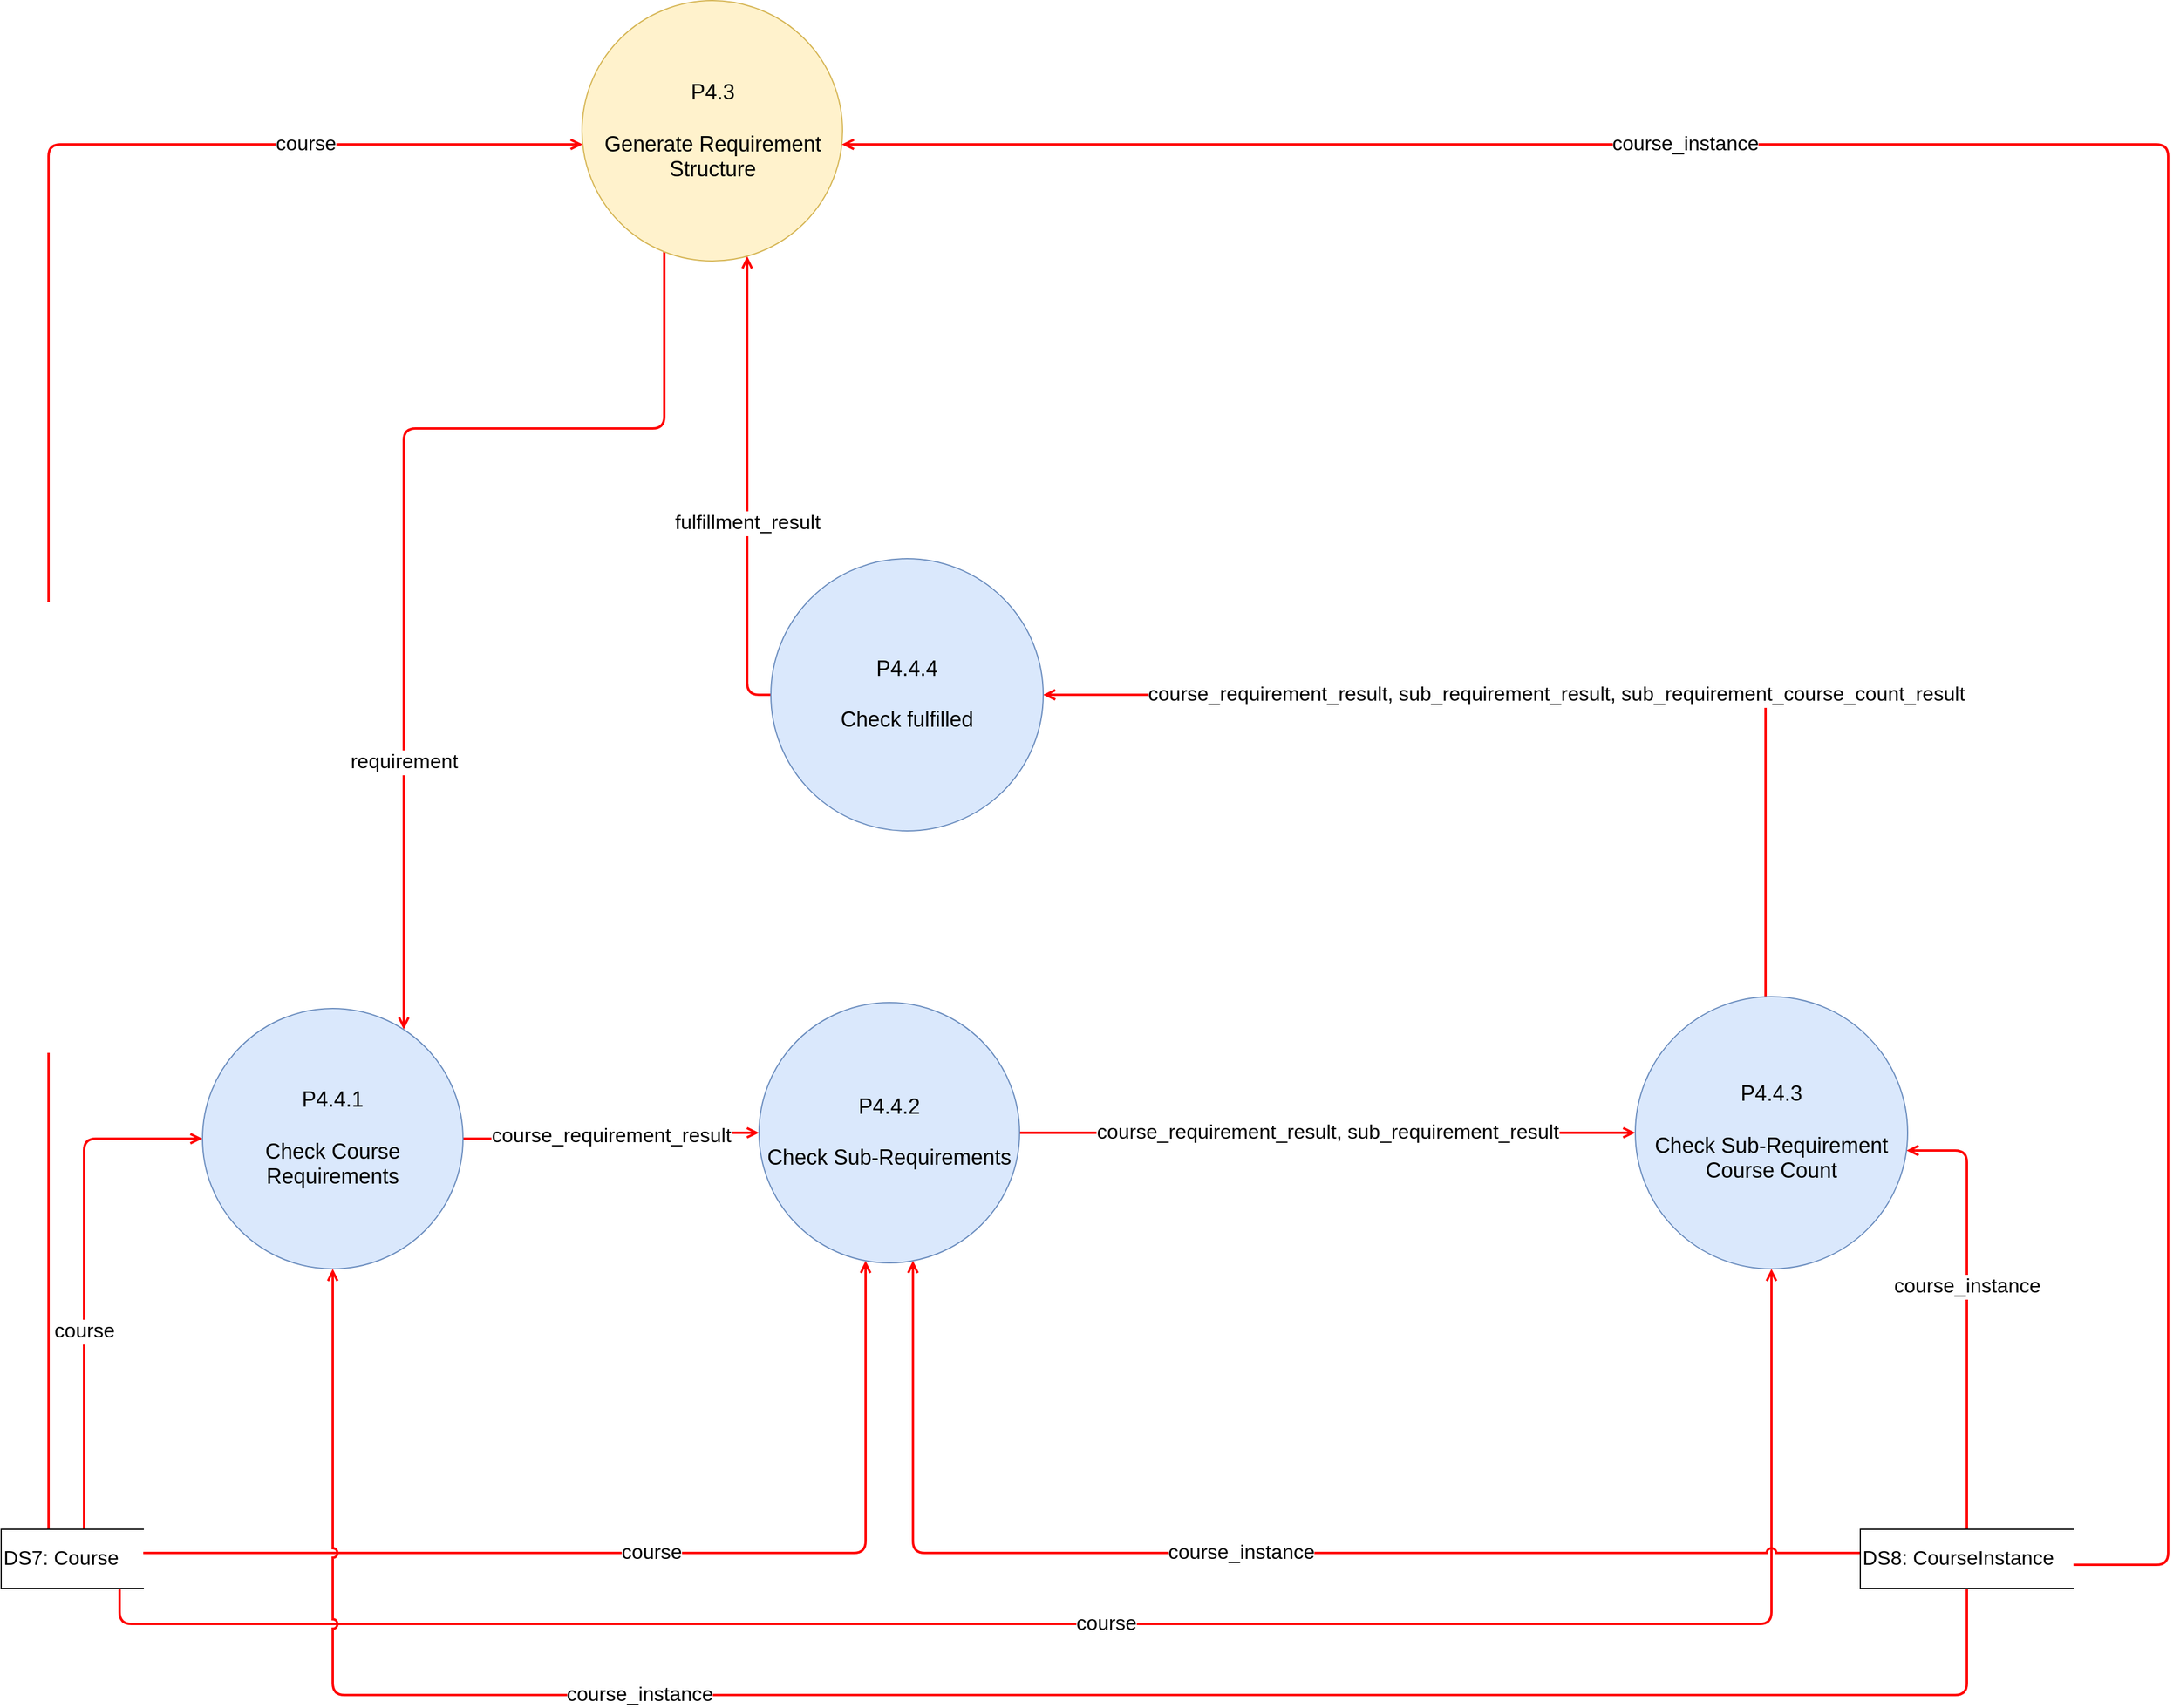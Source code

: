 <?xml version="1.0" encoding="UTF-8"?>
<mxfile compressed="false" version="12.1.7" type="device" pages="1"><diagram id="qxIXQQoXLA4KPB8yL7MM" name="Page-3"><mxGraphModel dx="3615" dy="1408" grid="1" gridSize="10" guides="1" tooltips="1" connect="1" arrows="1" fold="1" page="1" pageScale="1" pageWidth="850" pageHeight="1100" math="0" shadow="0"><root><mxCell id="4MsPIWo7bYqa63KtsmRX-0"/><mxCell id="4MsPIWo7bYqa63KtsmRX-1" parent="4MsPIWo7bYqa63KtsmRX-0"/><mxCell id="ZQEXTbSdKlSMuMzcmTRY-0" value="fulfillment_result" style="edgeStyle=orthogonalEdgeStyle;rounded=1;jumpStyle=arc;orthogonalLoop=1;jettySize=auto;html=1;endArrow=open;endFill=0;strokeColor=#FF0000;strokeWidth=2;fontSize=17;fontColor=#000000;" edge="1" parent="4MsPIWo7bYqa63KtsmRX-1" source="ZQEXTbSdKlSMuMzcmTRY-20" target="ZQEXTbSdKlSMuMzcmTRY-2"><mxGeometry x="-0.309" y="-30" relative="1" as="geometry"><Array as="points"><mxPoint x="240" y="1965"/></Array><mxPoint x="-30" y="-30" as="offset"/><mxPoint x="161" y="1700" as="sourcePoint"/></mxGeometry></mxCell><mxCell id="ZQEXTbSdKlSMuMzcmTRY-1" value="requirement" style="edgeStyle=orthogonalEdgeStyle;rounded=1;jumpStyle=arc;orthogonalLoop=1;jettySize=auto;html=1;endArrow=open;endFill=0;strokeColor=#FF0000;strokeWidth=2;fontSize=17;fontColor=#000000;" edge="1" parent="4MsPIWo7bYqa63KtsmRX-1" source="ZQEXTbSdKlSMuMzcmTRY-2" target="ZQEXTbSdKlSMuMzcmTRY-15"><mxGeometry x="0.485" relative="1" as="geometry"><Array as="points"><mxPoint x="170" y="1740"/><mxPoint x="-50" y="1740"/></Array><mxPoint as="offset"/><mxPoint x="261" y="1680" as="targetPoint"/></mxGeometry></mxCell><mxCell id="ZQEXTbSdKlSMuMzcmTRY-2" value="P4.3&lt;br&gt;&lt;br&gt;Generate Requirement Structure" style="shape=ellipse;html=1;dashed=0;whitespace=wrap;aspect=fixed;perimeter=ellipsePerimeter;fillColor=#fff2cc;strokeColor=#d6b656;fontSize=18;whiteSpace=wrap;" vertex="1" parent="4MsPIWo7bYqa63KtsmRX-1"><mxGeometry x="100.5" y="1378.5" width="220" height="220" as="geometry"/></mxCell><mxCell id="ZQEXTbSdKlSMuMzcmTRY-3" value="course" style="edgeStyle=orthogonalEdgeStyle;rounded=1;jumpStyle=arc;orthogonalLoop=1;jettySize=auto;html=1;endArrow=open;endFill=0;strokeColor=#FF0000;strokeWidth=2;fontSize=17;fontColor=#000000;" edge="1" parent="4MsPIWo7bYqa63KtsmRX-1" source="ZQEXTbSdKlSMuMzcmTRY-7" target="ZQEXTbSdKlSMuMzcmTRY-2"><mxGeometry x="0.711" relative="1" as="geometry"><Array as="points"><mxPoint x="-350" y="1500"/></Array><mxPoint as="offset"/></mxGeometry></mxCell><mxCell id="ZQEXTbSdKlSMuMzcmTRY-4" value="course" style="edgeStyle=orthogonalEdgeStyle;rounded=1;jumpStyle=arc;orthogonalLoop=1;jettySize=auto;html=1;endArrow=open;endFill=0;strokeColor=#FF0000;strokeWidth=2;fontSize=17;fontColor=#000000;" edge="1" parent="4MsPIWo7bYqa63KtsmRX-1" source="ZQEXTbSdKlSMuMzcmTRY-7" target="ZQEXTbSdKlSMuMzcmTRY-15"><mxGeometry x="-0.22" relative="1" as="geometry"><Array as="points"><mxPoint x="-320" y="2340"/></Array><mxPoint as="offset"/><mxPoint x="-140" y="1830" as="targetPoint"/></mxGeometry></mxCell><mxCell id="ZQEXTbSdKlSMuMzcmTRY-5" value="course" style="edgeStyle=orthogonalEdgeStyle;rounded=1;jumpStyle=arc;orthogonalLoop=1;jettySize=auto;html=1;endArrow=open;endFill=0;strokeColor=#FF0000;strokeWidth=2;fontSize=17;fontColor=#000000;" edge="1" parent="4MsPIWo7bYqa63KtsmRX-1" source="ZQEXTbSdKlSMuMzcmTRY-7" target="ZQEXTbSdKlSMuMzcmTRY-17"><mxGeometry relative="1" as="geometry"><Array as="points"><mxPoint x="340" y="2690"/></Array></mxGeometry></mxCell><mxCell id="ZQEXTbSdKlSMuMzcmTRY-6" value="course" style="edgeStyle=orthogonalEdgeStyle;rounded=1;jumpStyle=arc;orthogonalLoop=1;jettySize=auto;html=1;endArrow=open;endFill=0;strokeColor=#FF0000;strokeWidth=2;fontSize=17;fontColor=#000000;" edge="1" parent="4MsPIWo7bYqa63KtsmRX-1" source="ZQEXTbSdKlSMuMzcmTRY-7" target="ZQEXTbSdKlSMuMzcmTRY-19"><mxGeometry relative="1" as="geometry"><Array as="points"><mxPoint x="-290" y="2750"/><mxPoint x="1105" y="2750"/></Array></mxGeometry></mxCell><mxCell id="ZQEXTbSdKlSMuMzcmTRY-7" value="&lt;font color=&quot;#000000&quot; style=&quot;font-size: 17px&quot;&gt;DS7: Course&lt;/font&gt;" style="html=1;dashed=0;whitespace=wrap;shape=partialRectangle;right=0;fillColor=none;fontColor=#FF0000;align=left;fontSize=17;" vertex="1" parent="4MsPIWo7bYqa63KtsmRX-1"><mxGeometry x="-390" y="2670" width="120" height="50" as="geometry"/></mxCell><mxCell id="ZQEXTbSdKlSMuMzcmTRY-8" value="course_instance" style="edgeStyle=orthogonalEdgeStyle;rounded=1;jumpStyle=arc;orthogonalLoop=1;jettySize=auto;html=1;endArrow=open;endFill=0;strokeColor=#FF0000;strokeWidth=2;fontSize=17;fontColor=#000000;" edge="1" parent="4MsPIWo7bYqa63KtsmRX-1" source="ZQEXTbSdKlSMuMzcmTRY-13" target="ZQEXTbSdKlSMuMzcmTRY-15"><mxGeometry x="0.324" relative="1" as="geometry"><Array as="points"><mxPoint x="1270" y="2810"/><mxPoint x="-110" y="2810"/></Array><mxPoint as="offset"/><mxPoint x="380" y="1809" as="targetPoint"/></mxGeometry></mxCell><mxCell id="ZQEXTbSdKlSMuMzcmTRY-9" value="course_instance" style="edgeStyle=orthogonalEdgeStyle;rounded=1;jumpStyle=arc;orthogonalLoop=1;jettySize=auto;html=1;endArrow=open;endFill=0;strokeColor=#FF0000;strokeWidth=2;fontSize=17;fontColor=#000000;" edge="1" parent="4MsPIWo7bYqa63KtsmRX-1" source="ZQEXTbSdKlSMuMzcmTRY-13" target="ZQEXTbSdKlSMuMzcmTRY-2"><mxGeometry x="0.407" relative="1" as="geometry"><Array as="points"><mxPoint x="1440" y="2700"/><mxPoint x="1440" y="1500"/></Array><mxPoint as="offset"/></mxGeometry></mxCell><mxCell id="ZQEXTbSdKlSMuMzcmTRY-10" value="course_instance" style="edgeStyle=orthogonalEdgeStyle;rounded=1;jumpStyle=arc;orthogonalLoop=1;jettySize=auto;html=1;endArrow=open;endFill=0;strokeColor=#FF0000;strokeWidth=2;fontSize=17;fontColor=#000000;" edge="1" parent="4MsPIWo7bYqa63KtsmRX-1" source="ZQEXTbSdKlSMuMzcmTRY-13" target="ZQEXTbSdKlSMuMzcmTRY-17"><mxGeometry relative="1" as="geometry"><Array as="points"><mxPoint x="380" y="2690"/></Array></mxGeometry></mxCell><mxCell id="ZQEXTbSdKlSMuMzcmTRY-11" style="edgeStyle=orthogonalEdgeStyle;rounded=1;jumpStyle=arc;orthogonalLoop=1;jettySize=auto;html=1;endArrow=open;endFill=0;strokeColor=#FF0000;strokeWidth=2;fontSize=17;fontColor=#000000;" edge="1" parent="4MsPIWo7bYqa63KtsmRX-1" source="ZQEXTbSdKlSMuMzcmTRY-13" target="ZQEXTbSdKlSMuMzcmTRY-19"><mxGeometry relative="1" as="geometry"><Array as="points"><mxPoint x="1270" y="2350"/></Array></mxGeometry></mxCell><mxCell id="ZQEXTbSdKlSMuMzcmTRY-12" value="course_instance" style="text;html=1;resizable=0;points=[];align=center;verticalAlign=middle;labelBackgroundColor=#ffffff;fontSize=17;fontColor=#000000;" vertex="1" connectable="0" parent="ZQEXTbSdKlSMuMzcmTRY-11"><mxGeometry x="0.107" relative="1" as="geometry"><mxPoint as="offset"/></mxGeometry></mxCell><mxCell id="ZQEXTbSdKlSMuMzcmTRY-13" value="&lt;font color=&quot;#000000&quot; style=&quot;font-size: 17px&quot;&gt;DS8: CourseInstance&lt;/font&gt;" style="html=1;dashed=0;whitespace=wrap;shape=partialRectangle;right=0;fillColor=none;fontColor=#FF0000;align=left;fontSize=17;" vertex="1" parent="4MsPIWo7bYqa63KtsmRX-1"><mxGeometry x="1180" y="2670" width="180" height="50" as="geometry"/></mxCell><mxCell id="ZQEXTbSdKlSMuMzcmTRY-14" value="course_requirement_result" style="edgeStyle=orthogonalEdgeStyle;rounded=1;jumpStyle=arc;orthogonalLoop=1;jettySize=auto;html=1;endArrow=open;endFill=0;strokeColor=#FF0000;strokeWidth=2;fontSize=17;fontColor=#000000;" edge="1" parent="4MsPIWo7bYqa63KtsmRX-1" source="ZQEXTbSdKlSMuMzcmTRY-15" target="ZQEXTbSdKlSMuMzcmTRY-17"><mxGeometry relative="1" as="geometry"/></mxCell><mxCell id="ZQEXTbSdKlSMuMzcmTRY-15" value="P4.4.1&lt;br&gt;&lt;br&gt;Check Course Requirements" style="shape=ellipse;html=1;dashed=0;whitespace=wrap;aspect=fixed;perimeter=ellipsePerimeter;fillColor=#dae8fc;strokeColor=#6c8ebf;fontSize=18;whiteSpace=wrap;" vertex="1" parent="4MsPIWo7bYqa63KtsmRX-1"><mxGeometry x="-220" y="2230" width="220" height="220" as="geometry"/></mxCell><mxCell id="ZQEXTbSdKlSMuMzcmTRY-16" value="course_requirement_result, sub_requirement_result" style="edgeStyle=orthogonalEdgeStyle;rounded=1;jumpStyle=arc;orthogonalLoop=1;jettySize=auto;html=1;endArrow=open;endFill=0;strokeColor=#FF0000;strokeWidth=2;fontSize=17;fontColor=#000000;" edge="1" parent="4MsPIWo7bYqa63KtsmRX-1" source="ZQEXTbSdKlSMuMzcmTRY-17" target="ZQEXTbSdKlSMuMzcmTRY-19"><mxGeometry relative="1" as="geometry"/></mxCell><mxCell id="ZQEXTbSdKlSMuMzcmTRY-17" value="P4.4.2&lt;br&gt;&lt;br&gt;Check Sub-Requirements" style="shape=ellipse;html=1;dashed=0;whitespace=wrap;aspect=fixed;perimeter=ellipsePerimeter;fillColor=#dae8fc;strokeColor=#6c8ebf;fontSize=18;whiteSpace=wrap;" vertex="1" parent="4MsPIWo7bYqa63KtsmRX-1"><mxGeometry x="250" y="2225" width="220" height="220" as="geometry"/></mxCell><mxCell id="ZQEXTbSdKlSMuMzcmTRY-18" value="course_requirement_result, sub_requirement_result, sub_requirement_course_count_result" style="edgeStyle=orthogonalEdgeStyle;rounded=1;jumpStyle=arc;orthogonalLoop=1;jettySize=auto;html=1;endArrow=open;endFill=0;strokeColor=#FF0000;strokeWidth=2;fontSize=17;fontColor=#000000;" edge="1" parent="4MsPIWo7bYqa63KtsmRX-1" source="ZQEXTbSdKlSMuMzcmTRY-19" target="ZQEXTbSdKlSMuMzcmTRY-20"><mxGeometry relative="1" as="geometry"><Array as="points"><mxPoint x="1100" y="1965"/></Array></mxGeometry></mxCell><mxCell id="ZQEXTbSdKlSMuMzcmTRY-19" value="P4.4.3&lt;br&gt;&lt;br&gt;Check Sub-Requirement Course Count" style="shape=ellipse;html=1;dashed=0;whitespace=wrap;aspect=fixed;perimeter=ellipsePerimeter;fillColor=#dae8fc;strokeColor=#6c8ebf;fontSize=18;whiteSpace=wrap;" vertex="1" parent="4MsPIWo7bYqa63KtsmRX-1"><mxGeometry x="990" y="2220" width="230" height="230" as="geometry"/></mxCell><mxCell id="ZQEXTbSdKlSMuMzcmTRY-20" value="P4.4.4&lt;br&gt;&lt;br&gt;Check fulfilled" style="shape=ellipse;html=1;dashed=0;whitespace=wrap;aspect=fixed;perimeter=ellipsePerimeter;fillColor=#dae8fc;strokeColor=#6c8ebf;fontSize=18;whiteSpace=wrap;" vertex="1" parent="4MsPIWo7bYqa63KtsmRX-1"><mxGeometry x="260" y="1850" width="230" height="230" as="geometry"/></mxCell></root></mxGraphModel></diagram></mxfile>